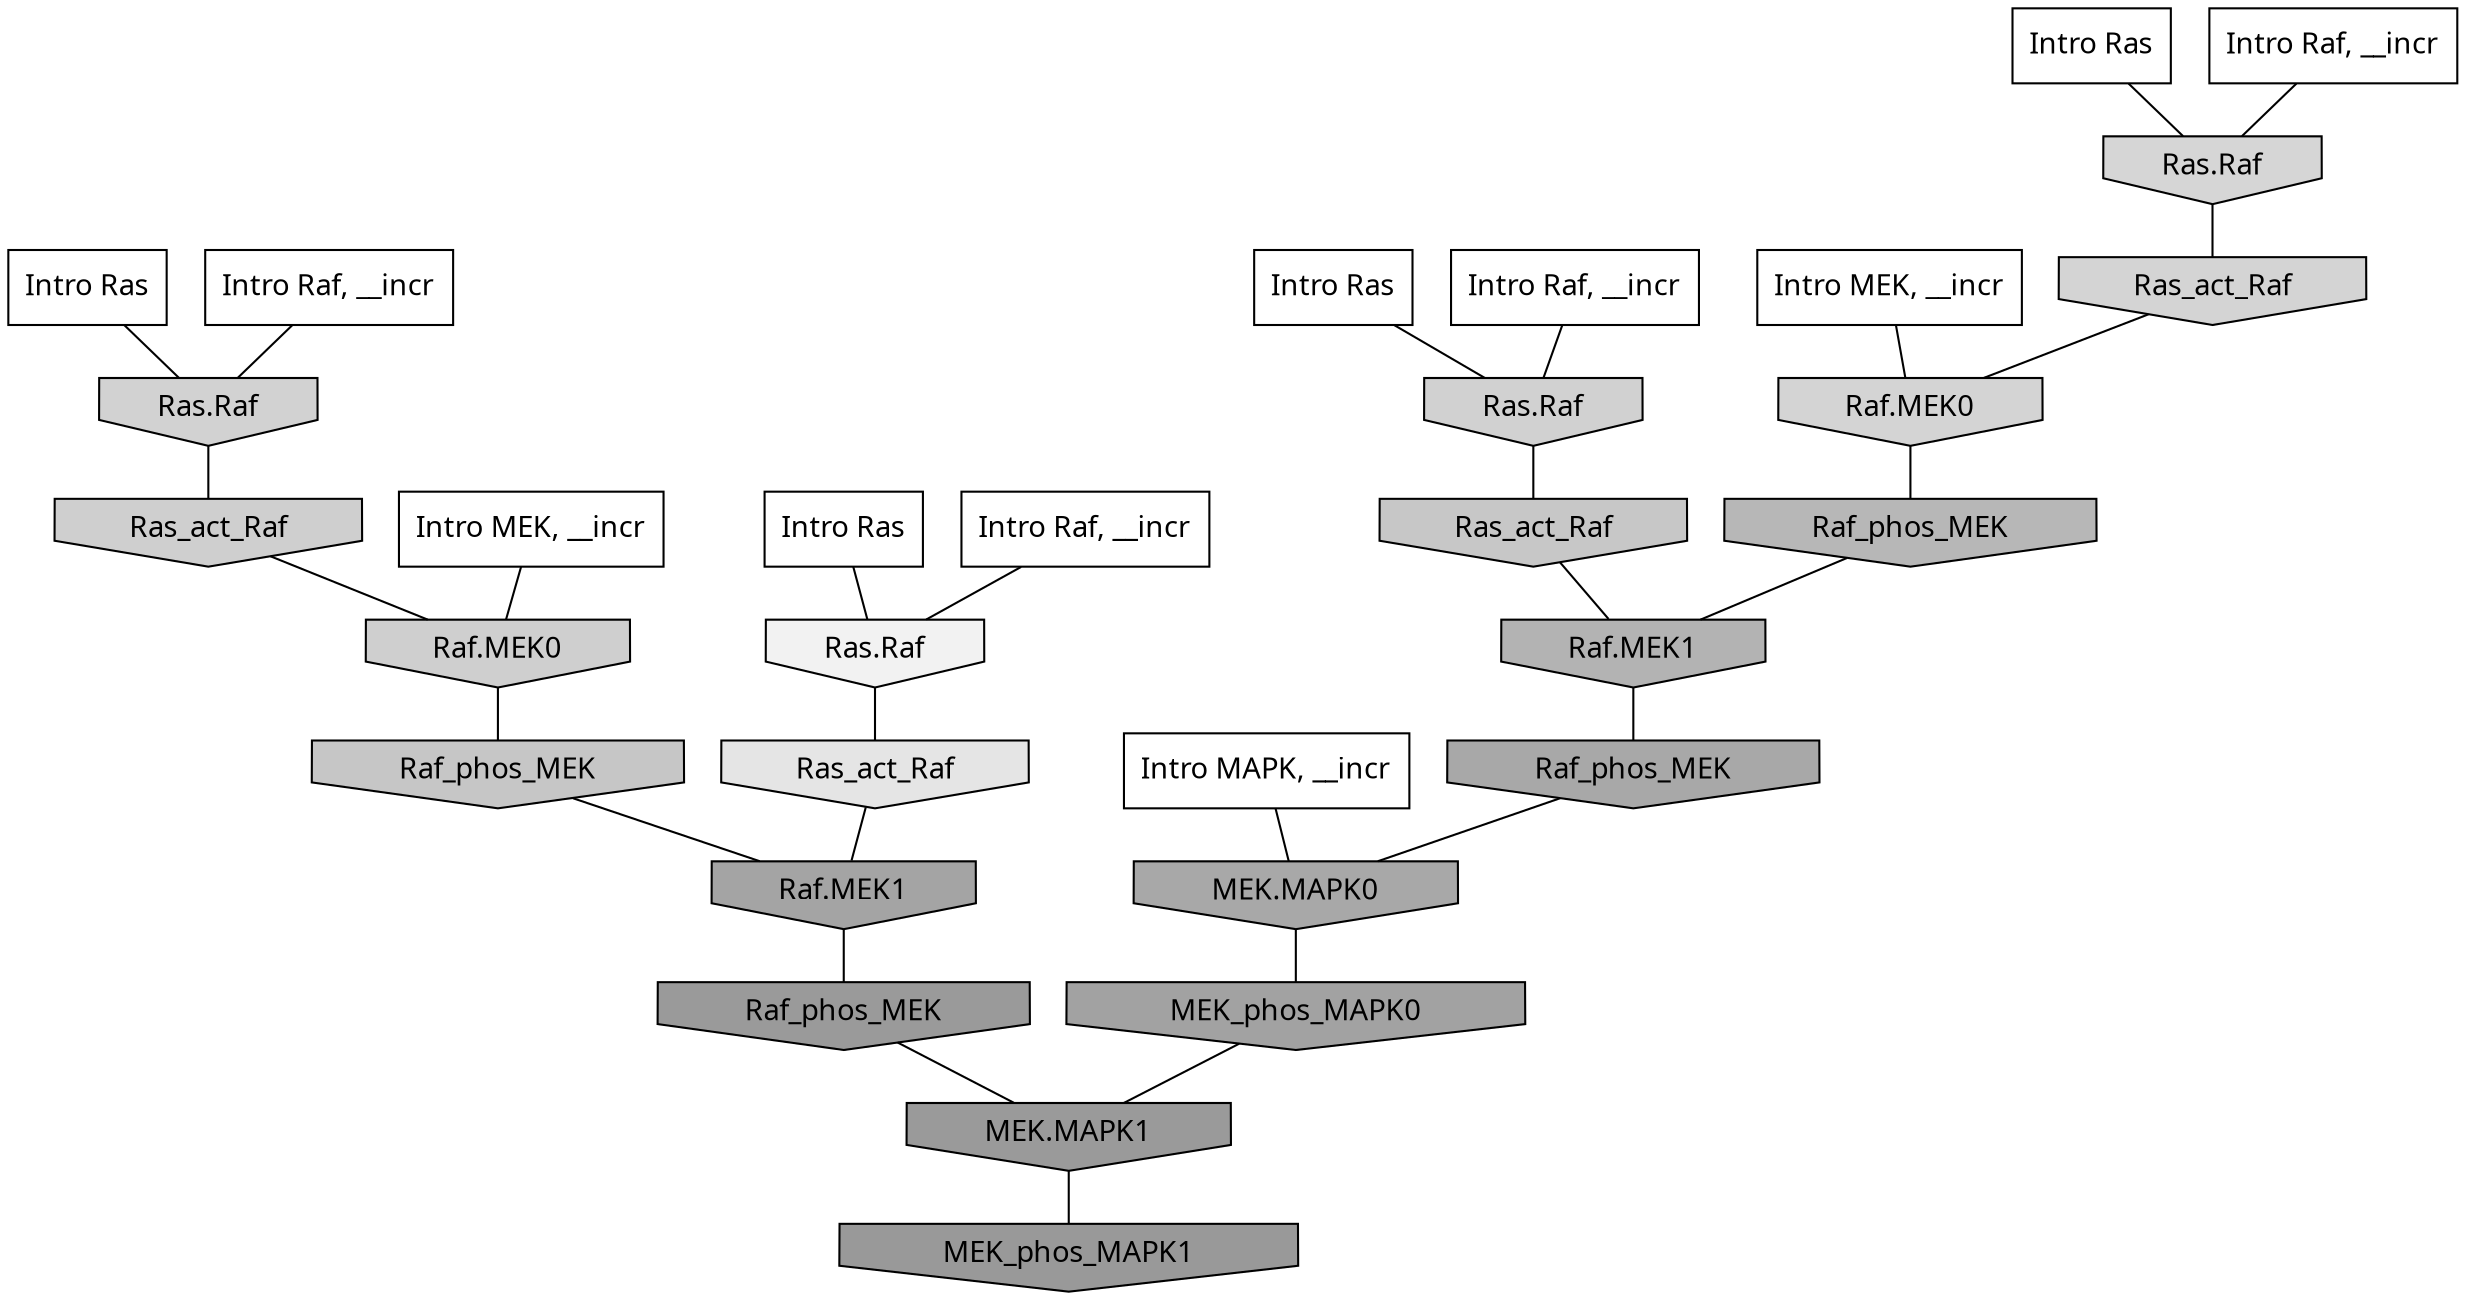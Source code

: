 digraph G{
  rankdir="TB";
  ranksep=0.30;
  node [fontname="CMU Serif"];
  edge [fontname="CMU Serif"];
  
  2 [label="Intro Ras", shape=rectangle, style=filled, fillcolor="0.000 0.000 1.000"]
  
  9 [label="Intro Ras", shape=rectangle, style=filled, fillcolor="0.000 0.000 1.000"]
  
  10 [label="Intro Ras", shape=rectangle, style=filled, fillcolor="0.000 0.000 1.000"]
  
  86 [label="Intro Ras", shape=rectangle, style=filled, fillcolor="0.000 0.000 1.000"]
  
  388 [label="Intro Raf, __incr", shape=rectangle, style=filled, fillcolor="0.000 0.000 1.000"]
  
  551 [label="Intro Raf, __incr", shape=rectangle, style=filled, fillcolor="0.000 0.000 1.000"]
  
  641 [label="Intro Raf, __incr", shape=rectangle, style=filled, fillcolor="0.000 0.000 1.000"]
  
  741 [label="Intro Raf, __incr", shape=rectangle, style=filled, fillcolor="0.000 0.000 1.000"]
  
  1740 [label="Intro MEK, __incr", shape=rectangle, style=filled, fillcolor="0.000 0.000 1.000"]
  
  1801 [label="Intro MEK, __incr", shape=rectangle, style=filled, fillcolor="0.000 0.000 1.000"]
  
  3032 [label="Intro MAPK, __incr", shape=rectangle, style=filled, fillcolor="0.000 0.000 1.000"]
  
  3668 [label="Ras.Raf", shape=invhouse, style=filled, fillcolor="0.000 0.000 0.947"]
  
  4357 [label="Ras_act_Raf", shape=invhouse, style=filled, fillcolor="0.000 0.000 0.896"]
  
  5269 [label="Ras.Raf", shape=invhouse, style=filled, fillcolor="0.000 0.000 0.838"]
  
  5430 [label="Ras_act_Raf", shape=invhouse, style=filled, fillcolor="0.000 0.000 0.830"]
  
  5432 [label="Raf.MEK0", shape=invhouse, style=filled, fillcolor="0.000 0.000 0.830"]
  
  5498 [label="Ras.Raf", shape=invhouse, style=filled, fillcolor="0.000 0.000 0.824"]
  
  5598 [label="Ras.Raf", shape=invhouse, style=filled, fillcolor="0.000 0.000 0.817"]
  
  5756 [label="Ras_act_Raf", shape=invhouse, style=filled, fillcolor="0.000 0.000 0.809"]
  
  5758 [label="Raf.MEK0", shape=invhouse, style=filled, fillcolor="0.000 0.000 0.809"]
  
  6306 [label="Ras_act_Raf", shape=invhouse, style=filled, fillcolor="0.000 0.000 0.780"]
  
  6401 [label="Raf_phos_MEK", shape=invhouse, style=filled, fillcolor="0.000 0.000 0.776"]
  
  8130 [label="Raf_phos_MEK", shape=invhouse, style=filled, fillcolor="0.000 0.000 0.716"]
  
  8643 [label="Raf.MEK1", shape=invhouse, style=filled, fillcolor="0.000 0.000 0.700"]
  
  10309 [label="Raf_phos_MEK", shape=invhouse, style=filled, fillcolor="0.000 0.000 0.658"]
  
  10311 [label="MEK.MAPK0", shape=invhouse, style=filled, fillcolor="0.000 0.000 0.658"]
  
  11049 [label="Raf.MEK1", shape=invhouse, style=filled, fillcolor="0.000 0.000 0.642"]
  
  11394 [label="MEK_phos_MAPK0", shape=invhouse, style=filled, fillcolor="0.000 0.000 0.636"]
  
  13292 [label="Raf_phos_MEK", shape=invhouse, style=filled, fillcolor="0.000 0.000 0.602"]
  
  13296 [label="MEK.MAPK1", shape=invhouse, style=filled, fillcolor="0.000 0.000 0.602"]
  
  13423 [label="MEK_phos_MAPK1", shape=invhouse, style=filled, fillcolor="0.000 0.000 0.600"]
  
  
  13296 -> 13423 [dir=none, color="0.000 0.000 0.000"] 
  13292 -> 13296 [dir=none, color="0.000 0.000 0.000"] 
  11394 -> 13296 [dir=none, color="0.000 0.000 0.000"] 
  11049 -> 13292 [dir=none, color="0.000 0.000 0.000"] 
  10311 -> 11394 [dir=none, color="0.000 0.000 0.000"] 
  10309 -> 10311 [dir=none, color="0.000 0.000 0.000"] 
  8643 -> 10309 [dir=none, color="0.000 0.000 0.000"] 
  8130 -> 8643 [dir=none, color="0.000 0.000 0.000"] 
  6401 -> 11049 [dir=none, color="0.000 0.000 0.000"] 
  6306 -> 8643 [dir=none, color="0.000 0.000 0.000"] 
  5758 -> 6401 [dir=none, color="0.000 0.000 0.000"] 
  5756 -> 5758 [dir=none, color="0.000 0.000 0.000"] 
  5598 -> 6306 [dir=none, color="0.000 0.000 0.000"] 
  5498 -> 5756 [dir=none, color="0.000 0.000 0.000"] 
  5432 -> 8130 [dir=none, color="0.000 0.000 0.000"] 
  5430 -> 5432 [dir=none, color="0.000 0.000 0.000"] 
  5269 -> 5430 [dir=none, color="0.000 0.000 0.000"] 
  4357 -> 11049 [dir=none, color="0.000 0.000 0.000"] 
  3668 -> 4357 [dir=none, color="0.000 0.000 0.000"] 
  3032 -> 10311 [dir=none, color="0.000 0.000 0.000"] 
  1801 -> 5758 [dir=none, color="0.000 0.000 0.000"] 
  1740 -> 5432 [dir=none, color="0.000 0.000 0.000"] 
  741 -> 5598 [dir=none, color="0.000 0.000 0.000"] 
  641 -> 5498 [dir=none, color="0.000 0.000 0.000"] 
  551 -> 3668 [dir=none, color="0.000 0.000 0.000"] 
  388 -> 5269 [dir=none, color="0.000 0.000 0.000"] 
  86 -> 5269 [dir=none, color="0.000 0.000 0.000"] 
  10 -> 5598 [dir=none, color="0.000 0.000 0.000"] 
  9 -> 3668 [dir=none, color="0.000 0.000 0.000"] 
  2 -> 5498 [dir=none, color="0.000 0.000 0.000"] 
  
  }
